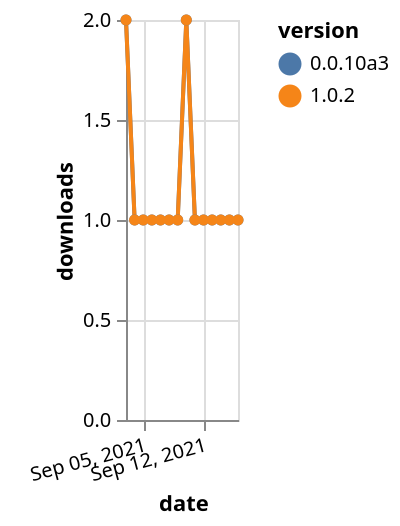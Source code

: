 {"$schema": "https://vega.github.io/schema/vega-lite/v5.json", "description": "A simple bar chart with embedded data.", "data": {"values": [{"date": "2021-09-03", "total": 219, "delta": 2, "version": "0.0.10a3"}, {"date": "2021-09-04", "total": 220, "delta": 1, "version": "0.0.10a3"}, {"date": "2021-09-05", "total": 221, "delta": 1, "version": "0.0.10a3"}, {"date": "2021-09-06", "total": 222, "delta": 1, "version": "0.0.10a3"}, {"date": "2021-09-07", "total": 223, "delta": 1, "version": "0.0.10a3"}, {"date": "2021-09-08", "total": 224, "delta": 1, "version": "0.0.10a3"}, {"date": "2021-09-09", "total": 225, "delta": 1, "version": "0.0.10a3"}, {"date": "2021-09-10", "total": 227, "delta": 2, "version": "0.0.10a3"}, {"date": "2021-09-11", "total": 228, "delta": 1, "version": "0.0.10a3"}, {"date": "2021-09-12", "total": 229, "delta": 1, "version": "0.0.10a3"}, {"date": "2021-09-13", "total": 230, "delta": 1, "version": "0.0.10a3"}, {"date": "2021-09-14", "total": 231, "delta": 1, "version": "0.0.10a3"}, {"date": "2021-09-15", "total": 232, "delta": 1, "version": "0.0.10a3"}, {"date": "2021-09-16", "total": 233, "delta": 1, "version": "0.0.10a3"}, {"date": "2021-09-03", "total": 119, "delta": 2, "version": "1.0.2"}, {"date": "2021-09-04", "total": 120, "delta": 1, "version": "1.0.2"}, {"date": "2021-09-05", "total": 121, "delta": 1, "version": "1.0.2"}, {"date": "2021-09-06", "total": 122, "delta": 1, "version": "1.0.2"}, {"date": "2021-09-07", "total": 123, "delta": 1, "version": "1.0.2"}, {"date": "2021-09-08", "total": 124, "delta": 1, "version": "1.0.2"}, {"date": "2021-09-09", "total": 125, "delta": 1, "version": "1.0.2"}, {"date": "2021-09-10", "total": 127, "delta": 2, "version": "1.0.2"}, {"date": "2021-09-11", "total": 128, "delta": 1, "version": "1.0.2"}, {"date": "2021-09-12", "total": 129, "delta": 1, "version": "1.0.2"}, {"date": "2021-09-13", "total": 130, "delta": 1, "version": "1.0.2"}, {"date": "2021-09-14", "total": 131, "delta": 1, "version": "1.0.2"}, {"date": "2021-09-15", "total": 132, "delta": 1, "version": "1.0.2"}, {"date": "2021-09-16", "total": 133, "delta": 1, "version": "1.0.2"}]}, "width": "container", "mark": {"type": "line", "point": {"filled": true}}, "encoding": {"x": {"field": "date", "type": "temporal", "timeUnit": "yearmonthdate", "title": "date", "axis": {"labelAngle": -15}}, "y": {"field": "delta", "type": "quantitative", "title": "downloads"}, "color": {"field": "version", "type": "nominal"}, "tooltip": {"field": "delta"}}}